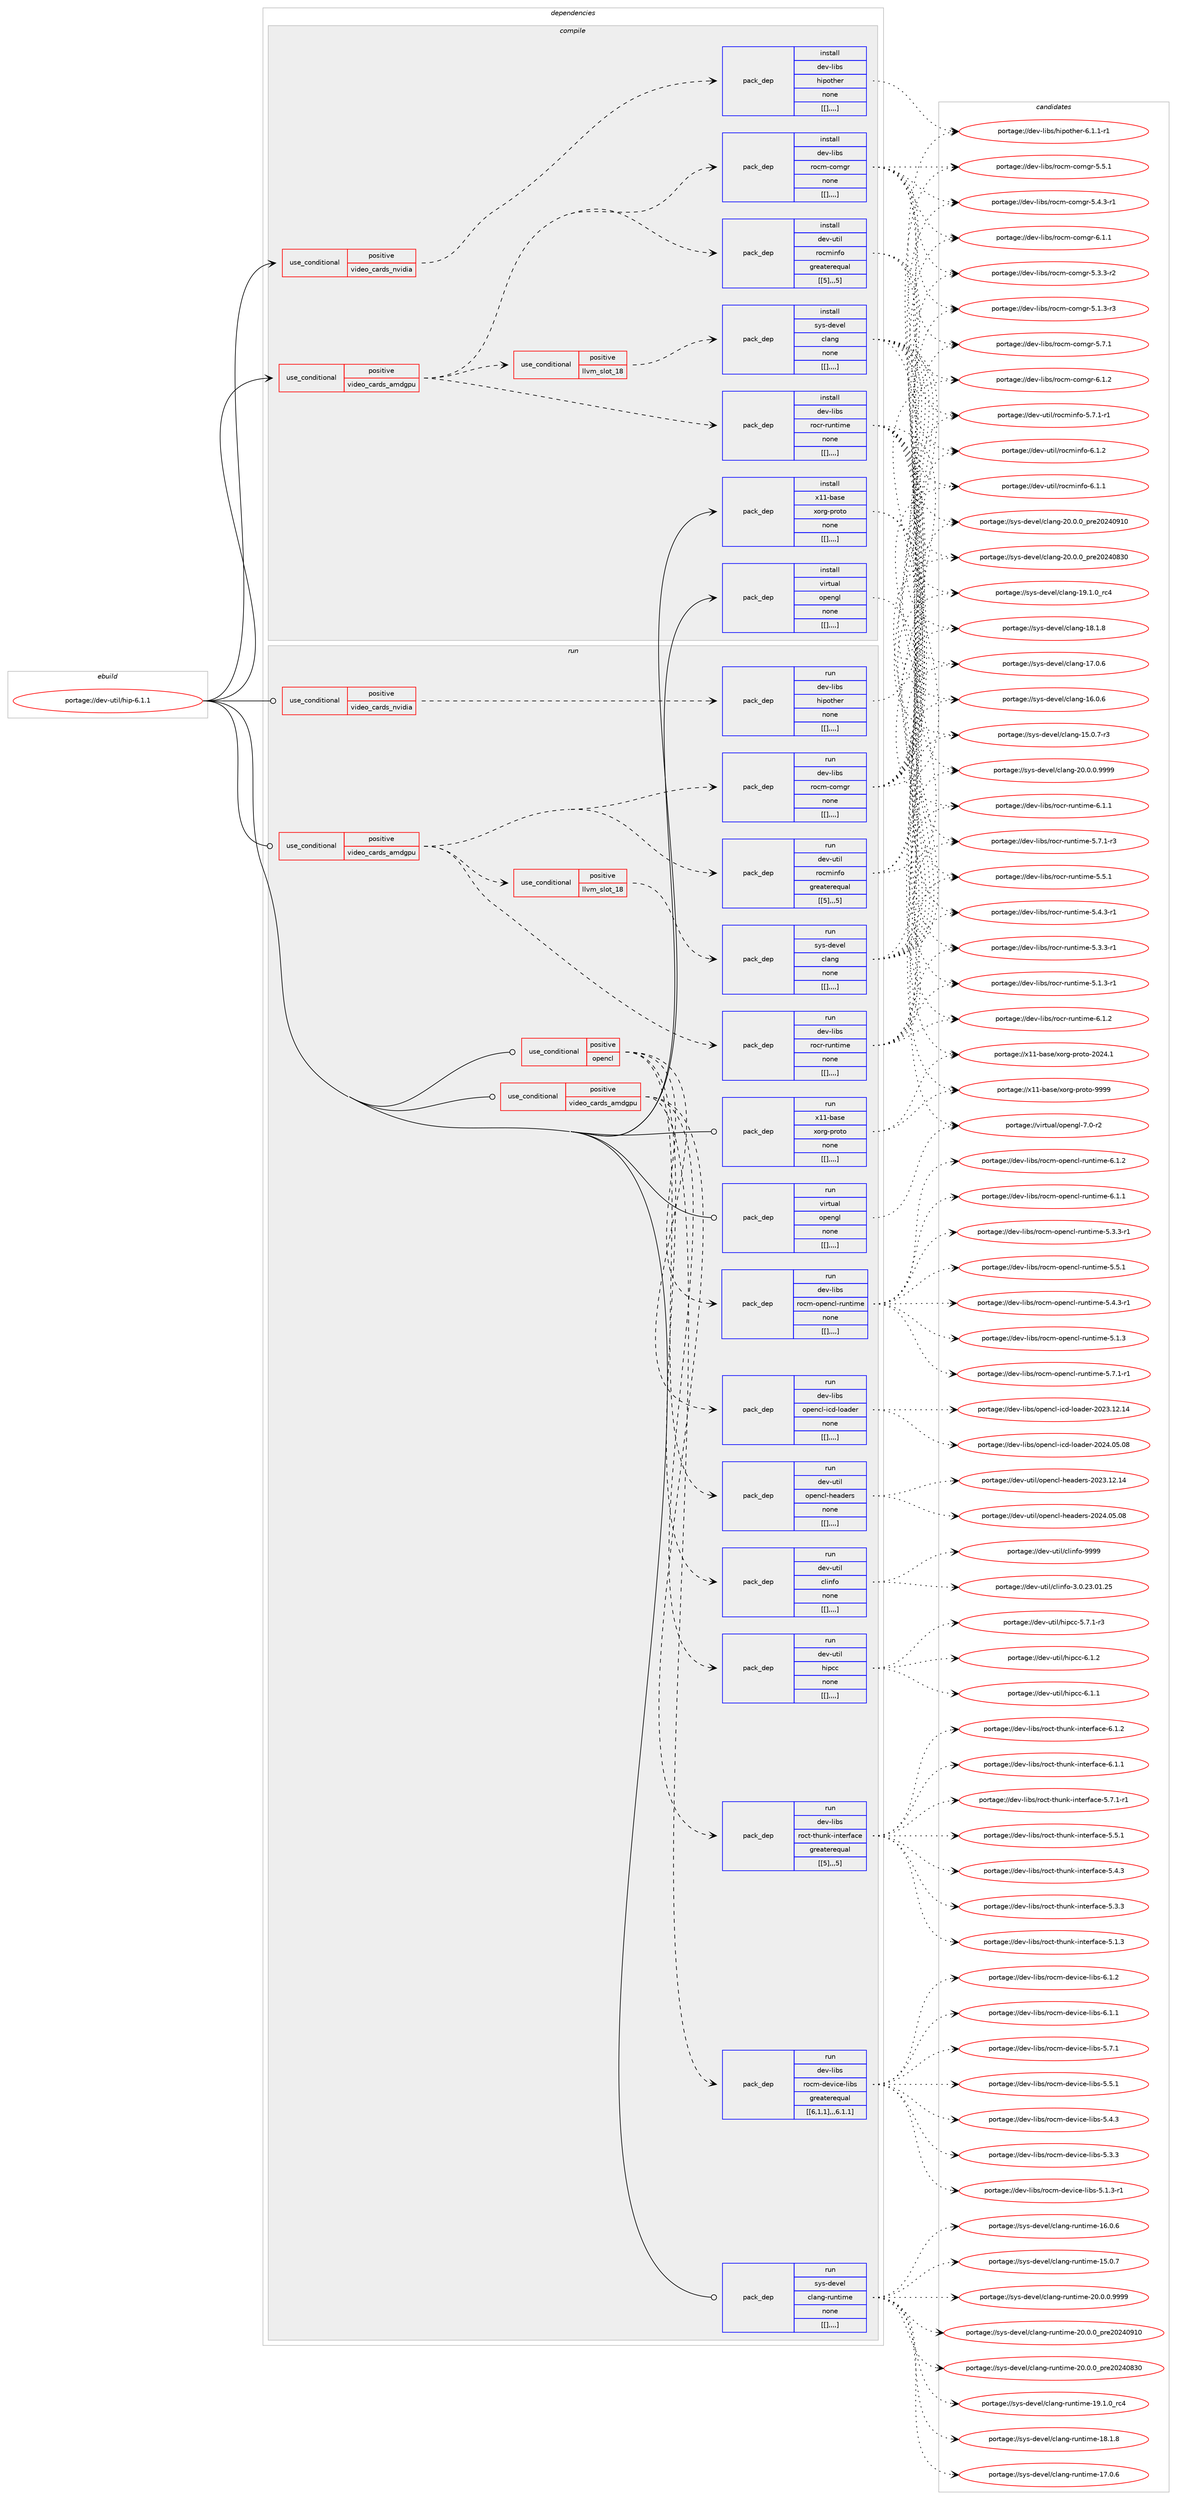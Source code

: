 digraph prolog {

# *************
# Graph options
# *************

newrank=true;
concentrate=true;
compound=true;
graph [rankdir=LR,fontname=Helvetica,fontsize=10,ranksep=1.5];#, ranksep=2.5, nodesep=0.2];
edge  [arrowhead=vee];
node  [fontname=Helvetica,fontsize=10];

# **********
# The ebuild
# **********

subgraph cluster_leftcol {
color=gray;
label=<<i>ebuild</i>>;
id [label="portage://dev-util/hip-6.1.1", color=red, width=4, href="../dev-util/hip-6.1.1.svg"];
}

# ****************
# The dependencies
# ****************

subgraph cluster_midcol {
color=gray;
label=<<i>dependencies</i>>;
subgraph cluster_compile {
fillcolor="#eeeeee";
style=filled;
label=<<i>compile</i>>;
subgraph cond62489 {
dependency219076 [label=<<TABLE BORDER="0" CELLBORDER="1" CELLSPACING="0" CELLPADDING="4"><TR><TD ROWSPAN="3" CELLPADDING="10">use_conditional</TD></TR><TR><TD>positive</TD></TR><TR><TD>video_cards_amdgpu</TD></TR></TABLE>>, shape=none, color=red];
subgraph pack155181 {
dependency219077 [label=<<TABLE BORDER="0" CELLBORDER="1" CELLSPACING="0" CELLPADDING="4" WIDTH="220"><TR><TD ROWSPAN="6" CELLPADDING="30">pack_dep</TD></TR><TR><TD WIDTH="110">install</TD></TR><TR><TD>dev-util</TD></TR><TR><TD>rocminfo</TD></TR><TR><TD>greaterequal</TD></TR><TR><TD>[[5],,,5]</TD></TR></TABLE>>, shape=none, color=blue];
}
dependency219076:e -> dependency219077:w [weight=20,style="dashed",arrowhead="vee"];
subgraph cond62490 {
dependency219078 [label=<<TABLE BORDER="0" CELLBORDER="1" CELLSPACING="0" CELLPADDING="4"><TR><TD ROWSPAN="3" CELLPADDING="10">use_conditional</TD></TR><TR><TD>positive</TD></TR><TR><TD>llvm_slot_18</TD></TR></TABLE>>, shape=none, color=red];
subgraph pack155182 {
dependency219079 [label=<<TABLE BORDER="0" CELLBORDER="1" CELLSPACING="0" CELLPADDING="4" WIDTH="220"><TR><TD ROWSPAN="6" CELLPADDING="30">pack_dep</TD></TR><TR><TD WIDTH="110">install</TD></TR><TR><TD>sys-devel</TD></TR><TR><TD>clang</TD></TR><TR><TD>none</TD></TR><TR><TD>[[],,,,]</TD></TR></TABLE>>, shape=none, color=blue];
}
dependency219078:e -> dependency219079:w [weight=20,style="dashed",arrowhead="vee"];
}
dependency219076:e -> dependency219078:w [weight=20,style="dashed",arrowhead="vee"];
subgraph pack155183 {
dependency219080 [label=<<TABLE BORDER="0" CELLBORDER="1" CELLSPACING="0" CELLPADDING="4" WIDTH="220"><TR><TD ROWSPAN="6" CELLPADDING="30">pack_dep</TD></TR><TR><TD WIDTH="110">install</TD></TR><TR><TD>dev-libs</TD></TR><TR><TD>rocm-comgr</TD></TR><TR><TD>none</TD></TR><TR><TD>[[],,,,]</TD></TR></TABLE>>, shape=none, color=blue];
}
dependency219076:e -> dependency219080:w [weight=20,style="dashed",arrowhead="vee"];
subgraph pack155184 {
dependency219081 [label=<<TABLE BORDER="0" CELLBORDER="1" CELLSPACING="0" CELLPADDING="4" WIDTH="220"><TR><TD ROWSPAN="6" CELLPADDING="30">pack_dep</TD></TR><TR><TD WIDTH="110">install</TD></TR><TR><TD>dev-libs</TD></TR><TR><TD>rocr-runtime</TD></TR><TR><TD>none</TD></TR><TR><TD>[[],,,,]</TD></TR></TABLE>>, shape=none, color=blue];
}
dependency219076:e -> dependency219081:w [weight=20,style="dashed",arrowhead="vee"];
}
id:e -> dependency219076:w [weight=20,style="solid",arrowhead="vee"];
subgraph cond62491 {
dependency219082 [label=<<TABLE BORDER="0" CELLBORDER="1" CELLSPACING="0" CELLPADDING="4"><TR><TD ROWSPAN="3" CELLPADDING="10">use_conditional</TD></TR><TR><TD>positive</TD></TR><TR><TD>video_cards_nvidia</TD></TR></TABLE>>, shape=none, color=red];
subgraph pack155185 {
dependency219083 [label=<<TABLE BORDER="0" CELLBORDER="1" CELLSPACING="0" CELLPADDING="4" WIDTH="220"><TR><TD ROWSPAN="6" CELLPADDING="30">pack_dep</TD></TR><TR><TD WIDTH="110">install</TD></TR><TR><TD>dev-libs</TD></TR><TR><TD>hipother</TD></TR><TR><TD>none</TD></TR><TR><TD>[[],,,,]</TD></TR></TABLE>>, shape=none, color=blue];
}
dependency219082:e -> dependency219083:w [weight=20,style="dashed",arrowhead="vee"];
}
id:e -> dependency219082:w [weight=20,style="solid",arrowhead="vee"];
subgraph pack155186 {
dependency219084 [label=<<TABLE BORDER="0" CELLBORDER="1" CELLSPACING="0" CELLPADDING="4" WIDTH="220"><TR><TD ROWSPAN="6" CELLPADDING="30">pack_dep</TD></TR><TR><TD WIDTH="110">install</TD></TR><TR><TD>virtual</TD></TR><TR><TD>opengl</TD></TR><TR><TD>none</TD></TR><TR><TD>[[],,,,]</TD></TR></TABLE>>, shape=none, color=blue];
}
id:e -> dependency219084:w [weight=20,style="solid",arrowhead="vee"];
subgraph pack155187 {
dependency219085 [label=<<TABLE BORDER="0" CELLBORDER="1" CELLSPACING="0" CELLPADDING="4" WIDTH="220"><TR><TD ROWSPAN="6" CELLPADDING="30">pack_dep</TD></TR><TR><TD WIDTH="110">install</TD></TR><TR><TD>x11-base</TD></TR><TR><TD>xorg-proto</TD></TR><TR><TD>none</TD></TR><TR><TD>[[],,,,]</TD></TR></TABLE>>, shape=none, color=blue];
}
id:e -> dependency219085:w [weight=20,style="solid",arrowhead="vee"];
}
subgraph cluster_compileandrun {
fillcolor="#eeeeee";
style=filled;
label=<<i>compile and run</i>>;
}
subgraph cluster_run {
fillcolor="#eeeeee";
style=filled;
label=<<i>run</i>>;
subgraph cond62492 {
dependency219086 [label=<<TABLE BORDER="0" CELLBORDER="1" CELLSPACING="0" CELLPADDING="4"><TR><TD ROWSPAN="3" CELLPADDING="10">use_conditional</TD></TR><TR><TD>positive</TD></TR><TR><TD>opencl</TD></TR></TABLE>>, shape=none, color=red];
subgraph pack155188 {
dependency219087 [label=<<TABLE BORDER="0" CELLBORDER="1" CELLSPACING="0" CELLPADDING="4" WIDTH="220"><TR><TD ROWSPAN="6" CELLPADDING="30">pack_dep</TD></TR><TR><TD WIDTH="110">run</TD></TR><TR><TD>dev-libs</TD></TR><TR><TD>opencl-icd-loader</TD></TR><TR><TD>none</TD></TR><TR><TD>[[],,,,]</TD></TR></TABLE>>, shape=none, color=blue];
}
dependency219086:e -> dependency219087:w [weight=20,style="dashed",arrowhead="vee"];
subgraph pack155189 {
dependency219088 [label=<<TABLE BORDER="0" CELLBORDER="1" CELLSPACING="0" CELLPADDING="4" WIDTH="220"><TR><TD ROWSPAN="6" CELLPADDING="30">pack_dep</TD></TR><TR><TD WIDTH="110">run</TD></TR><TR><TD>dev-libs</TD></TR><TR><TD>rocm-opencl-runtime</TD></TR><TR><TD>none</TD></TR><TR><TD>[[],,,,]</TD></TR></TABLE>>, shape=none, color=blue];
}
dependency219086:e -> dependency219088:w [weight=20,style="dashed",arrowhead="vee"];
subgraph pack155190 {
dependency219089 [label=<<TABLE BORDER="0" CELLBORDER="1" CELLSPACING="0" CELLPADDING="4" WIDTH="220"><TR><TD ROWSPAN="6" CELLPADDING="30">pack_dep</TD></TR><TR><TD WIDTH="110">run</TD></TR><TR><TD>dev-util</TD></TR><TR><TD>clinfo</TD></TR><TR><TD>none</TD></TR><TR><TD>[[],,,,]</TD></TR></TABLE>>, shape=none, color=blue];
}
dependency219086:e -> dependency219089:w [weight=20,style="dashed",arrowhead="vee"];
subgraph pack155191 {
dependency219090 [label=<<TABLE BORDER="0" CELLBORDER="1" CELLSPACING="0" CELLPADDING="4" WIDTH="220"><TR><TD ROWSPAN="6" CELLPADDING="30">pack_dep</TD></TR><TR><TD WIDTH="110">run</TD></TR><TR><TD>dev-util</TD></TR><TR><TD>opencl-headers</TD></TR><TR><TD>none</TD></TR><TR><TD>[[],,,,]</TD></TR></TABLE>>, shape=none, color=blue];
}
dependency219086:e -> dependency219090:w [weight=20,style="dashed",arrowhead="vee"];
}
id:e -> dependency219086:w [weight=20,style="solid",arrowhead="odot"];
subgraph cond62493 {
dependency219091 [label=<<TABLE BORDER="0" CELLBORDER="1" CELLSPACING="0" CELLPADDING="4"><TR><TD ROWSPAN="3" CELLPADDING="10">use_conditional</TD></TR><TR><TD>positive</TD></TR><TR><TD>video_cards_amdgpu</TD></TR></TABLE>>, shape=none, color=red];
subgraph pack155192 {
dependency219092 [label=<<TABLE BORDER="0" CELLBORDER="1" CELLSPACING="0" CELLPADDING="4" WIDTH="220"><TR><TD ROWSPAN="6" CELLPADDING="30">pack_dep</TD></TR><TR><TD WIDTH="110">run</TD></TR><TR><TD>dev-util</TD></TR><TR><TD>hipcc</TD></TR><TR><TD>none</TD></TR><TR><TD>[[],,,,]</TD></TR></TABLE>>, shape=none, color=blue];
}
dependency219091:e -> dependency219092:w [weight=20,style="dashed",arrowhead="vee"];
subgraph pack155193 {
dependency219093 [label=<<TABLE BORDER="0" CELLBORDER="1" CELLSPACING="0" CELLPADDING="4" WIDTH="220"><TR><TD ROWSPAN="6" CELLPADDING="30">pack_dep</TD></TR><TR><TD WIDTH="110">run</TD></TR><TR><TD>dev-libs</TD></TR><TR><TD>rocm-device-libs</TD></TR><TR><TD>greaterequal</TD></TR><TR><TD>[[6,1,1],,,6.1.1]</TD></TR></TABLE>>, shape=none, color=blue];
}
dependency219091:e -> dependency219093:w [weight=20,style="dashed",arrowhead="vee"];
subgraph pack155194 {
dependency219094 [label=<<TABLE BORDER="0" CELLBORDER="1" CELLSPACING="0" CELLPADDING="4" WIDTH="220"><TR><TD ROWSPAN="6" CELLPADDING="30">pack_dep</TD></TR><TR><TD WIDTH="110">run</TD></TR><TR><TD>dev-libs</TD></TR><TR><TD>roct-thunk-interface</TD></TR><TR><TD>greaterequal</TD></TR><TR><TD>[[5],,,5]</TD></TR></TABLE>>, shape=none, color=blue];
}
dependency219091:e -> dependency219094:w [weight=20,style="dashed",arrowhead="vee"];
}
id:e -> dependency219091:w [weight=20,style="solid",arrowhead="odot"];
subgraph cond62494 {
dependency219095 [label=<<TABLE BORDER="0" CELLBORDER="1" CELLSPACING="0" CELLPADDING="4"><TR><TD ROWSPAN="3" CELLPADDING="10">use_conditional</TD></TR><TR><TD>positive</TD></TR><TR><TD>video_cards_amdgpu</TD></TR></TABLE>>, shape=none, color=red];
subgraph pack155195 {
dependency219096 [label=<<TABLE BORDER="0" CELLBORDER="1" CELLSPACING="0" CELLPADDING="4" WIDTH="220"><TR><TD ROWSPAN="6" CELLPADDING="30">pack_dep</TD></TR><TR><TD WIDTH="110">run</TD></TR><TR><TD>dev-util</TD></TR><TR><TD>rocminfo</TD></TR><TR><TD>greaterequal</TD></TR><TR><TD>[[5],,,5]</TD></TR></TABLE>>, shape=none, color=blue];
}
dependency219095:e -> dependency219096:w [weight=20,style="dashed",arrowhead="vee"];
subgraph cond62495 {
dependency219097 [label=<<TABLE BORDER="0" CELLBORDER="1" CELLSPACING="0" CELLPADDING="4"><TR><TD ROWSPAN="3" CELLPADDING="10">use_conditional</TD></TR><TR><TD>positive</TD></TR><TR><TD>llvm_slot_18</TD></TR></TABLE>>, shape=none, color=red];
subgraph pack155196 {
dependency219098 [label=<<TABLE BORDER="0" CELLBORDER="1" CELLSPACING="0" CELLPADDING="4" WIDTH="220"><TR><TD ROWSPAN="6" CELLPADDING="30">pack_dep</TD></TR><TR><TD WIDTH="110">run</TD></TR><TR><TD>sys-devel</TD></TR><TR><TD>clang</TD></TR><TR><TD>none</TD></TR><TR><TD>[[],,,,]</TD></TR></TABLE>>, shape=none, color=blue];
}
dependency219097:e -> dependency219098:w [weight=20,style="dashed",arrowhead="vee"];
}
dependency219095:e -> dependency219097:w [weight=20,style="dashed",arrowhead="vee"];
subgraph pack155197 {
dependency219099 [label=<<TABLE BORDER="0" CELLBORDER="1" CELLSPACING="0" CELLPADDING="4" WIDTH="220"><TR><TD ROWSPAN="6" CELLPADDING="30">pack_dep</TD></TR><TR><TD WIDTH="110">run</TD></TR><TR><TD>dev-libs</TD></TR><TR><TD>rocm-comgr</TD></TR><TR><TD>none</TD></TR><TR><TD>[[],,,,]</TD></TR></TABLE>>, shape=none, color=blue];
}
dependency219095:e -> dependency219099:w [weight=20,style="dashed",arrowhead="vee"];
subgraph pack155198 {
dependency219100 [label=<<TABLE BORDER="0" CELLBORDER="1" CELLSPACING="0" CELLPADDING="4" WIDTH="220"><TR><TD ROWSPAN="6" CELLPADDING="30">pack_dep</TD></TR><TR><TD WIDTH="110">run</TD></TR><TR><TD>dev-libs</TD></TR><TR><TD>rocr-runtime</TD></TR><TR><TD>none</TD></TR><TR><TD>[[],,,,]</TD></TR></TABLE>>, shape=none, color=blue];
}
dependency219095:e -> dependency219100:w [weight=20,style="dashed",arrowhead="vee"];
}
id:e -> dependency219095:w [weight=20,style="solid",arrowhead="odot"];
subgraph cond62496 {
dependency219101 [label=<<TABLE BORDER="0" CELLBORDER="1" CELLSPACING="0" CELLPADDING="4"><TR><TD ROWSPAN="3" CELLPADDING="10">use_conditional</TD></TR><TR><TD>positive</TD></TR><TR><TD>video_cards_nvidia</TD></TR></TABLE>>, shape=none, color=red];
subgraph pack155199 {
dependency219102 [label=<<TABLE BORDER="0" CELLBORDER="1" CELLSPACING="0" CELLPADDING="4" WIDTH="220"><TR><TD ROWSPAN="6" CELLPADDING="30">pack_dep</TD></TR><TR><TD WIDTH="110">run</TD></TR><TR><TD>dev-libs</TD></TR><TR><TD>hipother</TD></TR><TR><TD>none</TD></TR><TR><TD>[[],,,,]</TD></TR></TABLE>>, shape=none, color=blue];
}
dependency219101:e -> dependency219102:w [weight=20,style="dashed",arrowhead="vee"];
}
id:e -> dependency219101:w [weight=20,style="solid",arrowhead="odot"];
subgraph pack155200 {
dependency219103 [label=<<TABLE BORDER="0" CELLBORDER="1" CELLSPACING="0" CELLPADDING="4" WIDTH="220"><TR><TD ROWSPAN="6" CELLPADDING="30">pack_dep</TD></TR><TR><TD WIDTH="110">run</TD></TR><TR><TD>sys-devel</TD></TR><TR><TD>clang-runtime</TD></TR><TR><TD>none</TD></TR><TR><TD>[[],,,,]</TD></TR></TABLE>>, shape=none, color=blue];
}
id:e -> dependency219103:w [weight=20,style="solid",arrowhead="odot"];
subgraph pack155201 {
dependency219104 [label=<<TABLE BORDER="0" CELLBORDER="1" CELLSPACING="0" CELLPADDING="4" WIDTH="220"><TR><TD ROWSPAN="6" CELLPADDING="30">pack_dep</TD></TR><TR><TD WIDTH="110">run</TD></TR><TR><TD>virtual</TD></TR><TR><TD>opengl</TD></TR><TR><TD>none</TD></TR><TR><TD>[[],,,,]</TD></TR></TABLE>>, shape=none, color=blue];
}
id:e -> dependency219104:w [weight=20,style="solid",arrowhead="odot"];
subgraph pack155202 {
dependency219105 [label=<<TABLE BORDER="0" CELLBORDER="1" CELLSPACING="0" CELLPADDING="4" WIDTH="220"><TR><TD ROWSPAN="6" CELLPADDING="30">pack_dep</TD></TR><TR><TD WIDTH="110">run</TD></TR><TR><TD>x11-base</TD></TR><TR><TD>xorg-proto</TD></TR><TR><TD>none</TD></TR><TR><TD>[[],,,,]</TD></TR></TABLE>>, shape=none, color=blue];
}
id:e -> dependency219105:w [weight=20,style="solid",arrowhead="odot"];
}
}

# **************
# The candidates
# **************

subgraph cluster_choices {
rank=same;
color=gray;
label=<<i>candidates</i>>;

subgraph choice155181 {
color=black;
nodesep=1;
choice100101118451171161051084711411199109105110102111455446494650 [label="portage://dev-util/rocminfo-6.1.2", color=red, width=4,href="../dev-util/rocminfo-6.1.2.svg"];
choice100101118451171161051084711411199109105110102111455446494649 [label="portage://dev-util/rocminfo-6.1.1", color=red, width=4,href="../dev-util/rocminfo-6.1.1.svg"];
choice1001011184511711610510847114111991091051101021114553465546494511449 [label="portage://dev-util/rocminfo-5.7.1-r1", color=red, width=4,href="../dev-util/rocminfo-5.7.1-r1.svg"];
dependency219077:e -> choice100101118451171161051084711411199109105110102111455446494650:w [style=dotted,weight="100"];
dependency219077:e -> choice100101118451171161051084711411199109105110102111455446494649:w [style=dotted,weight="100"];
dependency219077:e -> choice1001011184511711610510847114111991091051101021114553465546494511449:w [style=dotted,weight="100"];
}
subgraph choice155182 {
color=black;
nodesep=1;
choice11512111545100101118101108479910897110103455048464846484657575757 [label="portage://sys-devel/clang-20.0.0.9999", color=red, width=4,href="../sys-devel/clang-20.0.0.9999.svg"];
choice1151211154510010111810110847991089711010345504846484648951121141015048505248574948 [label="portage://sys-devel/clang-20.0.0_pre20240910", color=red, width=4,href="../sys-devel/clang-20.0.0_pre20240910.svg"];
choice1151211154510010111810110847991089711010345504846484648951121141015048505248565148 [label="portage://sys-devel/clang-20.0.0_pre20240830", color=red, width=4,href="../sys-devel/clang-20.0.0_pre20240830.svg"];
choice1151211154510010111810110847991089711010345495746494648951149952 [label="portage://sys-devel/clang-19.1.0_rc4", color=red, width=4,href="../sys-devel/clang-19.1.0_rc4.svg"];
choice1151211154510010111810110847991089711010345495646494656 [label="portage://sys-devel/clang-18.1.8", color=red, width=4,href="../sys-devel/clang-18.1.8.svg"];
choice1151211154510010111810110847991089711010345495546484654 [label="portage://sys-devel/clang-17.0.6", color=red, width=4,href="../sys-devel/clang-17.0.6.svg"];
choice1151211154510010111810110847991089711010345495446484654 [label="portage://sys-devel/clang-16.0.6", color=red, width=4,href="../sys-devel/clang-16.0.6.svg"];
choice11512111545100101118101108479910897110103454953464846554511451 [label="portage://sys-devel/clang-15.0.7-r3", color=red, width=4,href="../sys-devel/clang-15.0.7-r3.svg"];
dependency219079:e -> choice11512111545100101118101108479910897110103455048464846484657575757:w [style=dotted,weight="100"];
dependency219079:e -> choice1151211154510010111810110847991089711010345504846484648951121141015048505248574948:w [style=dotted,weight="100"];
dependency219079:e -> choice1151211154510010111810110847991089711010345504846484648951121141015048505248565148:w [style=dotted,weight="100"];
dependency219079:e -> choice1151211154510010111810110847991089711010345495746494648951149952:w [style=dotted,weight="100"];
dependency219079:e -> choice1151211154510010111810110847991089711010345495646494656:w [style=dotted,weight="100"];
dependency219079:e -> choice1151211154510010111810110847991089711010345495546484654:w [style=dotted,weight="100"];
dependency219079:e -> choice1151211154510010111810110847991089711010345495446484654:w [style=dotted,weight="100"];
dependency219079:e -> choice11512111545100101118101108479910897110103454953464846554511451:w [style=dotted,weight="100"];
}
subgraph choice155183 {
color=black;
nodesep=1;
choice100101118451081059811547114111991094599111109103114455446494650 [label="portage://dev-libs/rocm-comgr-6.1.2", color=red, width=4,href="../dev-libs/rocm-comgr-6.1.2.svg"];
choice100101118451081059811547114111991094599111109103114455446494649 [label="portage://dev-libs/rocm-comgr-6.1.1", color=red, width=4,href="../dev-libs/rocm-comgr-6.1.1.svg"];
choice100101118451081059811547114111991094599111109103114455346554649 [label="portage://dev-libs/rocm-comgr-5.7.1", color=red, width=4,href="../dev-libs/rocm-comgr-5.7.1.svg"];
choice100101118451081059811547114111991094599111109103114455346534649 [label="portage://dev-libs/rocm-comgr-5.5.1", color=red, width=4,href="../dev-libs/rocm-comgr-5.5.1.svg"];
choice1001011184510810598115471141119910945991111091031144553465246514511449 [label="portage://dev-libs/rocm-comgr-5.4.3-r1", color=red, width=4,href="../dev-libs/rocm-comgr-5.4.3-r1.svg"];
choice1001011184510810598115471141119910945991111091031144553465146514511450 [label="portage://dev-libs/rocm-comgr-5.3.3-r2", color=red, width=4,href="../dev-libs/rocm-comgr-5.3.3-r2.svg"];
choice1001011184510810598115471141119910945991111091031144553464946514511451 [label="portage://dev-libs/rocm-comgr-5.1.3-r3", color=red, width=4,href="../dev-libs/rocm-comgr-5.1.3-r3.svg"];
dependency219080:e -> choice100101118451081059811547114111991094599111109103114455446494650:w [style=dotted,weight="100"];
dependency219080:e -> choice100101118451081059811547114111991094599111109103114455446494649:w [style=dotted,weight="100"];
dependency219080:e -> choice100101118451081059811547114111991094599111109103114455346554649:w [style=dotted,weight="100"];
dependency219080:e -> choice100101118451081059811547114111991094599111109103114455346534649:w [style=dotted,weight="100"];
dependency219080:e -> choice1001011184510810598115471141119910945991111091031144553465246514511449:w [style=dotted,weight="100"];
dependency219080:e -> choice1001011184510810598115471141119910945991111091031144553465146514511450:w [style=dotted,weight="100"];
dependency219080:e -> choice1001011184510810598115471141119910945991111091031144553464946514511451:w [style=dotted,weight="100"];
}
subgraph choice155184 {
color=black;
nodesep=1;
choice1001011184510810598115471141119911445114117110116105109101455446494650 [label="portage://dev-libs/rocr-runtime-6.1.2", color=red, width=4,href="../dev-libs/rocr-runtime-6.1.2.svg"];
choice1001011184510810598115471141119911445114117110116105109101455446494649 [label="portage://dev-libs/rocr-runtime-6.1.1", color=red, width=4,href="../dev-libs/rocr-runtime-6.1.1.svg"];
choice10010111845108105981154711411199114451141171101161051091014553465546494511451 [label="portage://dev-libs/rocr-runtime-5.7.1-r3", color=red, width=4,href="../dev-libs/rocr-runtime-5.7.1-r3.svg"];
choice1001011184510810598115471141119911445114117110116105109101455346534649 [label="portage://dev-libs/rocr-runtime-5.5.1", color=red, width=4,href="../dev-libs/rocr-runtime-5.5.1.svg"];
choice10010111845108105981154711411199114451141171101161051091014553465246514511449 [label="portage://dev-libs/rocr-runtime-5.4.3-r1", color=red, width=4,href="../dev-libs/rocr-runtime-5.4.3-r1.svg"];
choice10010111845108105981154711411199114451141171101161051091014553465146514511449 [label="portage://dev-libs/rocr-runtime-5.3.3-r1", color=red, width=4,href="../dev-libs/rocr-runtime-5.3.3-r1.svg"];
choice10010111845108105981154711411199114451141171101161051091014553464946514511449 [label="portage://dev-libs/rocr-runtime-5.1.3-r1", color=red, width=4,href="../dev-libs/rocr-runtime-5.1.3-r1.svg"];
dependency219081:e -> choice1001011184510810598115471141119911445114117110116105109101455446494650:w [style=dotted,weight="100"];
dependency219081:e -> choice1001011184510810598115471141119911445114117110116105109101455446494649:w [style=dotted,weight="100"];
dependency219081:e -> choice10010111845108105981154711411199114451141171101161051091014553465546494511451:w [style=dotted,weight="100"];
dependency219081:e -> choice1001011184510810598115471141119911445114117110116105109101455346534649:w [style=dotted,weight="100"];
dependency219081:e -> choice10010111845108105981154711411199114451141171101161051091014553465246514511449:w [style=dotted,weight="100"];
dependency219081:e -> choice10010111845108105981154711411199114451141171101161051091014553465146514511449:w [style=dotted,weight="100"];
dependency219081:e -> choice10010111845108105981154711411199114451141171101161051091014553464946514511449:w [style=dotted,weight="100"];
}
subgraph choice155185 {
color=black;
nodesep=1;
choice1001011184510810598115471041051121111161041011144554464946494511449 [label="portage://dev-libs/hipother-6.1.1-r1", color=red, width=4,href="../dev-libs/hipother-6.1.1-r1.svg"];
dependency219083:e -> choice1001011184510810598115471041051121111161041011144554464946494511449:w [style=dotted,weight="100"];
}
subgraph choice155186 {
color=black;
nodesep=1;
choice1181051141161179710847111112101110103108455546484511450 [label="portage://virtual/opengl-7.0-r2", color=red, width=4,href="../virtual/opengl-7.0-r2.svg"];
dependency219084:e -> choice1181051141161179710847111112101110103108455546484511450:w [style=dotted,weight="100"];
}
subgraph choice155187 {
color=black;
nodesep=1;
choice120494945989711510147120111114103451121141111161114557575757 [label="portage://x11-base/xorg-proto-9999", color=red, width=4,href="../x11-base/xorg-proto-9999.svg"];
choice1204949459897115101471201111141034511211411111611145504850524649 [label="portage://x11-base/xorg-proto-2024.1", color=red, width=4,href="../x11-base/xorg-proto-2024.1.svg"];
dependency219085:e -> choice120494945989711510147120111114103451121141111161114557575757:w [style=dotted,weight="100"];
dependency219085:e -> choice1204949459897115101471201111141034511211411111611145504850524649:w [style=dotted,weight="100"];
}
subgraph choice155188 {
color=black;
nodesep=1;
choice10010111845108105981154711111210111099108451059910045108111971001011144550485052464853464856 [label="portage://dev-libs/opencl-icd-loader-2024.05.08", color=red, width=4,href="../dev-libs/opencl-icd-loader-2024.05.08.svg"];
choice10010111845108105981154711111210111099108451059910045108111971001011144550485051464950464952 [label="portage://dev-libs/opencl-icd-loader-2023.12.14", color=red, width=4,href="../dev-libs/opencl-icd-loader-2023.12.14.svg"];
dependency219087:e -> choice10010111845108105981154711111210111099108451059910045108111971001011144550485052464853464856:w [style=dotted,weight="100"];
dependency219087:e -> choice10010111845108105981154711111210111099108451059910045108111971001011144550485051464950464952:w [style=dotted,weight="100"];
}
subgraph choice155189 {
color=black;
nodesep=1;
choice10010111845108105981154711411199109451111121011109910845114117110116105109101455446494650 [label="portage://dev-libs/rocm-opencl-runtime-6.1.2", color=red, width=4,href="../dev-libs/rocm-opencl-runtime-6.1.2.svg"];
choice10010111845108105981154711411199109451111121011109910845114117110116105109101455446494649 [label="portage://dev-libs/rocm-opencl-runtime-6.1.1", color=red, width=4,href="../dev-libs/rocm-opencl-runtime-6.1.1.svg"];
choice100101118451081059811547114111991094511111210111099108451141171101161051091014553465546494511449 [label="portage://dev-libs/rocm-opencl-runtime-5.7.1-r1", color=red, width=4,href="../dev-libs/rocm-opencl-runtime-5.7.1-r1.svg"];
choice10010111845108105981154711411199109451111121011109910845114117110116105109101455346534649 [label="portage://dev-libs/rocm-opencl-runtime-5.5.1", color=red, width=4,href="../dev-libs/rocm-opencl-runtime-5.5.1.svg"];
choice100101118451081059811547114111991094511111210111099108451141171101161051091014553465246514511449 [label="portage://dev-libs/rocm-opencl-runtime-5.4.3-r1", color=red, width=4,href="../dev-libs/rocm-opencl-runtime-5.4.3-r1.svg"];
choice100101118451081059811547114111991094511111210111099108451141171101161051091014553465146514511449 [label="portage://dev-libs/rocm-opencl-runtime-5.3.3-r1", color=red, width=4,href="../dev-libs/rocm-opencl-runtime-5.3.3-r1.svg"];
choice10010111845108105981154711411199109451111121011109910845114117110116105109101455346494651 [label="portage://dev-libs/rocm-opencl-runtime-5.1.3", color=red, width=4,href="../dev-libs/rocm-opencl-runtime-5.1.3.svg"];
dependency219088:e -> choice10010111845108105981154711411199109451111121011109910845114117110116105109101455446494650:w [style=dotted,weight="100"];
dependency219088:e -> choice10010111845108105981154711411199109451111121011109910845114117110116105109101455446494649:w [style=dotted,weight="100"];
dependency219088:e -> choice100101118451081059811547114111991094511111210111099108451141171101161051091014553465546494511449:w [style=dotted,weight="100"];
dependency219088:e -> choice10010111845108105981154711411199109451111121011109910845114117110116105109101455346534649:w [style=dotted,weight="100"];
dependency219088:e -> choice100101118451081059811547114111991094511111210111099108451141171101161051091014553465246514511449:w [style=dotted,weight="100"];
dependency219088:e -> choice100101118451081059811547114111991094511111210111099108451141171101161051091014553465146514511449:w [style=dotted,weight="100"];
dependency219088:e -> choice10010111845108105981154711411199109451111121011109910845114117110116105109101455346494651:w [style=dotted,weight="100"];
}
subgraph choice155190 {
color=black;
nodesep=1;
choice1001011184511711610510847991081051101021114557575757 [label="portage://dev-util/clinfo-9999", color=red, width=4,href="../dev-util/clinfo-9999.svg"];
choice10010111845117116105108479910810511010211145514648465051464849465053 [label="portage://dev-util/clinfo-3.0.23.01.25", color=red, width=4,href="../dev-util/clinfo-3.0.23.01.25.svg"];
dependency219089:e -> choice1001011184511711610510847991081051101021114557575757:w [style=dotted,weight="100"];
dependency219089:e -> choice10010111845117116105108479910810511010211145514648465051464849465053:w [style=dotted,weight="100"];
}
subgraph choice155191 {
color=black;
nodesep=1;
choice10010111845117116105108471111121011109910845104101971001011141154550485052464853464856 [label="portage://dev-util/opencl-headers-2024.05.08", color=red, width=4,href="../dev-util/opencl-headers-2024.05.08.svg"];
choice10010111845117116105108471111121011109910845104101971001011141154550485051464950464952 [label="portage://dev-util/opencl-headers-2023.12.14", color=red, width=4,href="../dev-util/opencl-headers-2023.12.14.svg"];
dependency219090:e -> choice10010111845117116105108471111121011109910845104101971001011141154550485052464853464856:w [style=dotted,weight="100"];
dependency219090:e -> choice10010111845117116105108471111121011109910845104101971001011141154550485051464950464952:w [style=dotted,weight="100"];
}
subgraph choice155192 {
color=black;
nodesep=1;
choice10010111845117116105108471041051129999455446494650 [label="portage://dev-util/hipcc-6.1.2", color=red, width=4,href="../dev-util/hipcc-6.1.2.svg"];
choice10010111845117116105108471041051129999455446494649 [label="portage://dev-util/hipcc-6.1.1", color=red, width=4,href="../dev-util/hipcc-6.1.1.svg"];
choice100101118451171161051084710410511299994553465546494511451 [label="portage://dev-util/hipcc-5.7.1-r3", color=red, width=4,href="../dev-util/hipcc-5.7.1-r3.svg"];
dependency219092:e -> choice10010111845117116105108471041051129999455446494650:w [style=dotted,weight="100"];
dependency219092:e -> choice10010111845117116105108471041051129999455446494649:w [style=dotted,weight="100"];
dependency219092:e -> choice100101118451171161051084710410511299994553465546494511451:w [style=dotted,weight="100"];
}
subgraph choice155193 {
color=black;
nodesep=1;
choice1001011184510810598115471141119910945100101118105991014510810598115455446494650 [label="portage://dev-libs/rocm-device-libs-6.1.2", color=red, width=4,href="../dev-libs/rocm-device-libs-6.1.2.svg"];
choice1001011184510810598115471141119910945100101118105991014510810598115455446494649 [label="portage://dev-libs/rocm-device-libs-6.1.1", color=red, width=4,href="../dev-libs/rocm-device-libs-6.1.1.svg"];
choice1001011184510810598115471141119910945100101118105991014510810598115455346554649 [label="portage://dev-libs/rocm-device-libs-5.7.1", color=red, width=4,href="../dev-libs/rocm-device-libs-5.7.1.svg"];
choice1001011184510810598115471141119910945100101118105991014510810598115455346534649 [label="portage://dev-libs/rocm-device-libs-5.5.1", color=red, width=4,href="../dev-libs/rocm-device-libs-5.5.1.svg"];
choice1001011184510810598115471141119910945100101118105991014510810598115455346524651 [label="portage://dev-libs/rocm-device-libs-5.4.3", color=red, width=4,href="../dev-libs/rocm-device-libs-5.4.3.svg"];
choice1001011184510810598115471141119910945100101118105991014510810598115455346514651 [label="portage://dev-libs/rocm-device-libs-5.3.3", color=red, width=4,href="../dev-libs/rocm-device-libs-5.3.3.svg"];
choice10010111845108105981154711411199109451001011181059910145108105981154553464946514511449 [label="portage://dev-libs/rocm-device-libs-5.1.3-r1", color=red, width=4,href="../dev-libs/rocm-device-libs-5.1.3-r1.svg"];
dependency219093:e -> choice1001011184510810598115471141119910945100101118105991014510810598115455446494650:w [style=dotted,weight="100"];
dependency219093:e -> choice1001011184510810598115471141119910945100101118105991014510810598115455446494649:w [style=dotted,weight="100"];
dependency219093:e -> choice1001011184510810598115471141119910945100101118105991014510810598115455346554649:w [style=dotted,weight="100"];
dependency219093:e -> choice1001011184510810598115471141119910945100101118105991014510810598115455346534649:w [style=dotted,weight="100"];
dependency219093:e -> choice1001011184510810598115471141119910945100101118105991014510810598115455346524651:w [style=dotted,weight="100"];
dependency219093:e -> choice1001011184510810598115471141119910945100101118105991014510810598115455346514651:w [style=dotted,weight="100"];
dependency219093:e -> choice10010111845108105981154711411199109451001011181059910145108105981154553464946514511449:w [style=dotted,weight="100"];
}
subgraph choice155194 {
color=black;
nodesep=1;
choice1001011184510810598115471141119911645116104117110107451051101161011141029799101455446494650 [label="portage://dev-libs/roct-thunk-interface-6.1.2", color=red, width=4,href="../dev-libs/roct-thunk-interface-6.1.2.svg"];
choice1001011184510810598115471141119911645116104117110107451051101161011141029799101455446494649 [label="portage://dev-libs/roct-thunk-interface-6.1.1", color=red, width=4,href="../dev-libs/roct-thunk-interface-6.1.1.svg"];
choice10010111845108105981154711411199116451161041171101074510511011610111410297991014553465546494511449 [label="portage://dev-libs/roct-thunk-interface-5.7.1-r1", color=red, width=4,href="../dev-libs/roct-thunk-interface-5.7.1-r1.svg"];
choice1001011184510810598115471141119911645116104117110107451051101161011141029799101455346534649 [label="portage://dev-libs/roct-thunk-interface-5.5.1", color=red, width=4,href="../dev-libs/roct-thunk-interface-5.5.1.svg"];
choice1001011184510810598115471141119911645116104117110107451051101161011141029799101455346524651 [label="portage://dev-libs/roct-thunk-interface-5.4.3", color=red, width=4,href="../dev-libs/roct-thunk-interface-5.4.3.svg"];
choice1001011184510810598115471141119911645116104117110107451051101161011141029799101455346514651 [label="portage://dev-libs/roct-thunk-interface-5.3.3", color=red, width=4,href="../dev-libs/roct-thunk-interface-5.3.3.svg"];
choice1001011184510810598115471141119911645116104117110107451051101161011141029799101455346494651 [label="portage://dev-libs/roct-thunk-interface-5.1.3", color=red, width=4,href="../dev-libs/roct-thunk-interface-5.1.3.svg"];
dependency219094:e -> choice1001011184510810598115471141119911645116104117110107451051101161011141029799101455446494650:w [style=dotted,weight="100"];
dependency219094:e -> choice1001011184510810598115471141119911645116104117110107451051101161011141029799101455446494649:w [style=dotted,weight="100"];
dependency219094:e -> choice10010111845108105981154711411199116451161041171101074510511011610111410297991014553465546494511449:w [style=dotted,weight="100"];
dependency219094:e -> choice1001011184510810598115471141119911645116104117110107451051101161011141029799101455346534649:w [style=dotted,weight="100"];
dependency219094:e -> choice1001011184510810598115471141119911645116104117110107451051101161011141029799101455346524651:w [style=dotted,weight="100"];
dependency219094:e -> choice1001011184510810598115471141119911645116104117110107451051101161011141029799101455346514651:w [style=dotted,weight="100"];
dependency219094:e -> choice1001011184510810598115471141119911645116104117110107451051101161011141029799101455346494651:w [style=dotted,weight="100"];
}
subgraph choice155195 {
color=black;
nodesep=1;
choice100101118451171161051084711411199109105110102111455446494650 [label="portage://dev-util/rocminfo-6.1.2", color=red, width=4,href="../dev-util/rocminfo-6.1.2.svg"];
choice100101118451171161051084711411199109105110102111455446494649 [label="portage://dev-util/rocminfo-6.1.1", color=red, width=4,href="../dev-util/rocminfo-6.1.1.svg"];
choice1001011184511711610510847114111991091051101021114553465546494511449 [label="portage://dev-util/rocminfo-5.7.1-r1", color=red, width=4,href="../dev-util/rocminfo-5.7.1-r1.svg"];
dependency219096:e -> choice100101118451171161051084711411199109105110102111455446494650:w [style=dotted,weight="100"];
dependency219096:e -> choice100101118451171161051084711411199109105110102111455446494649:w [style=dotted,weight="100"];
dependency219096:e -> choice1001011184511711610510847114111991091051101021114553465546494511449:w [style=dotted,weight="100"];
}
subgraph choice155196 {
color=black;
nodesep=1;
choice11512111545100101118101108479910897110103455048464846484657575757 [label="portage://sys-devel/clang-20.0.0.9999", color=red, width=4,href="../sys-devel/clang-20.0.0.9999.svg"];
choice1151211154510010111810110847991089711010345504846484648951121141015048505248574948 [label="portage://sys-devel/clang-20.0.0_pre20240910", color=red, width=4,href="../sys-devel/clang-20.0.0_pre20240910.svg"];
choice1151211154510010111810110847991089711010345504846484648951121141015048505248565148 [label="portage://sys-devel/clang-20.0.0_pre20240830", color=red, width=4,href="../sys-devel/clang-20.0.0_pre20240830.svg"];
choice1151211154510010111810110847991089711010345495746494648951149952 [label="portage://sys-devel/clang-19.1.0_rc4", color=red, width=4,href="../sys-devel/clang-19.1.0_rc4.svg"];
choice1151211154510010111810110847991089711010345495646494656 [label="portage://sys-devel/clang-18.1.8", color=red, width=4,href="../sys-devel/clang-18.1.8.svg"];
choice1151211154510010111810110847991089711010345495546484654 [label="portage://sys-devel/clang-17.0.6", color=red, width=4,href="../sys-devel/clang-17.0.6.svg"];
choice1151211154510010111810110847991089711010345495446484654 [label="portage://sys-devel/clang-16.0.6", color=red, width=4,href="../sys-devel/clang-16.0.6.svg"];
choice11512111545100101118101108479910897110103454953464846554511451 [label="portage://sys-devel/clang-15.0.7-r3", color=red, width=4,href="../sys-devel/clang-15.0.7-r3.svg"];
dependency219098:e -> choice11512111545100101118101108479910897110103455048464846484657575757:w [style=dotted,weight="100"];
dependency219098:e -> choice1151211154510010111810110847991089711010345504846484648951121141015048505248574948:w [style=dotted,weight="100"];
dependency219098:e -> choice1151211154510010111810110847991089711010345504846484648951121141015048505248565148:w [style=dotted,weight="100"];
dependency219098:e -> choice1151211154510010111810110847991089711010345495746494648951149952:w [style=dotted,weight="100"];
dependency219098:e -> choice1151211154510010111810110847991089711010345495646494656:w [style=dotted,weight="100"];
dependency219098:e -> choice1151211154510010111810110847991089711010345495546484654:w [style=dotted,weight="100"];
dependency219098:e -> choice1151211154510010111810110847991089711010345495446484654:w [style=dotted,weight="100"];
dependency219098:e -> choice11512111545100101118101108479910897110103454953464846554511451:w [style=dotted,weight="100"];
}
subgraph choice155197 {
color=black;
nodesep=1;
choice100101118451081059811547114111991094599111109103114455446494650 [label="portage://dev-libs/rocm-comgr-6.1.2", color=red, width=4,href="../dev-libs/rocm-comgr-6.1.2.svg"];
choice100101118451081059811547114111991094599111109103114455446494649 [label="portage://dev-libs/rocm-comgr-6.1.1", color=red, width=4,href="../dev-libs/rocm-comgr-6.1.1.svg"];
choice100101118451081059811547114111991094599111109103114455346554649 [label="portage://dev-libs/rocm-comgr-5.7.1", color=red, width=4,href="../dev-libs/rocm-comgr-5.7.1.svg"];
choice100101118451081059811547114111991094599111109103114455346534649 [label="portage://dev-libs/rocm-comgr-5.5.1", color=red, width=4,href="../dev-libs/rocm-comgr-5.5.1.svg"];
choice1001011184510810598115471141119910945991111091031144553465246514511449 [label="portage://dev-libs/rocm-comgr-5.4.3-r1", color=red, width=4,href="../dev-libs/rocm-comgr-5.4.3-r1.svg"];
choice1001011184510810598115471141119910945991111091031144553465146514511450 [label="portage://dev-libs/rocm-comgr-5.3.3-r2", color=red, width=4,href="../dev-libs/rocm-comgr-5.3.3-r2.svg"];
choice1001011184510810598115471141119910945991111091031144553464946514511451 [label="portage://dev-libs/rocm-comgr-5.1.3-r3", color=red, width=4,href="../dev-libs/rocm-comgr-5.1.3-r3.svg"];
dependency219099:e -> choice100101118451081059811547114111991094599111109103114455446494650:w [style=dotted,weight="100"];
dependency219099:e -> choice100101118451081059811547114111991094599111109103114455446494649:w [style=dotted,weight="100"];
dependency219099:e -> choice100101118451081059811547114111991094599111109103114455346554649:w [style=dotted,weight="100"];
dependency219099:e -> choice100101118451081059811547114111991094599111109103114455346534649:w [style=dotted,weight="100"];
dependency219099:e -> choice1001011184510810598115471141119910945991111091031144553465246514511449:w [style=dotted,weight="100"];
dependency219099:e -> choice1001011184510810598115471141119910945991111091031144553465146514511450:w [style=dotted,weight="100"];
dependency219099:e -> choice1001011184510810598115471141119910945991111091031144553464946514511451:w [style=dotted,weight="100"];
}
subgraph choice155198 {
color=black;
nodesep=1;
choice1001011184510810598115471141119911445114117110116105109101455446494650 [label="portage://dev-libs/rocr-runtime-6.1.2", color=red, width=4,href="../dev-libs/rocr-runtime-6.1.2.svg"];
choice1001011184510810598115471141119911445114117110116105109101455446494649 [label="portage://dev-libs/rocr-runtime-6.1.1", color=red, width=4,href="../dev-libs/rocr-runtime-6.1.1.svg"];
choice10010111845108105981154711411199114451141171101161051091014553465546494511451 [label="portage://dev-libs/rocr-runtime-5.7.1-r3", color=red, width=4,href="../dev-libs/rocr-runtime-5.7.1-r3.svg"];
choice1001011184510810598115471141119911445114117110116105109101455346534649 [label="portage://dev-libs/rocr-runtime-5.5.1", color=red, width=4,href="../dev-libs/rocr-runtime-5.5.1.svg"];
choice10010111845108105981154711411199114451141171101161051091014553465246514511449 [label="portage://dev-libs/rocr-runtime-5.4.3-r1", color=red, width=4,href="../dev-libs/rocr-runtime-5.4.3-r1.svg"];
choice10010111845108105981154711411199114451141171101161051091014553465146514511449 [label="portage://dev-libs/rocr-runtime-5.3.3-r1", color=red, width=4,href="../dev-libs/rocr-runtime-5.3.3-r1.svg"];
choice10010111845108105981154711411199114451141171101161051091014553464946514511449 [label="portage://dev-libs/rocr-runtime-5.1.3-r1", color=red, width=4,href="../dev-libs/rocr-runtime-5.1.3-r1.svg"];
dependency219100:e -> choice1001011184510810598115471141119911445114117110116105109101455446494650:w [style=dotted,weight="100"];
dependency219100:e -> choice1001011184510810598115471141119911445114117110116105109101455446494649:w [style=dotted,weight="100"];
dependency219100:e -> choice10010111845108105981154711411199114451141171101161051091014553465546494511451:w [style=dotted,weight="100"];
dependency219100:e -> choice1001011184510810598115471141119911445114117110116105109101455346534649:w [style=dotted,weight="100"];
dependency219100:e -> choice10010111845108105981154711411199114451141171101161051091014553465246514511449:w [style=dotted,weight="100"];
dependency219100:e -> choice10010111845108105981154711411199114451141171101161051091014553465146514511449:w [style=dotted,weight="100"];
dependency219100:e -> choice10010111845108105981154711411199114451141171101161051091014553464946514511449:w [style=dotted,weight="100"];
}
subgraph choice155199 {
color=black;
nodesep=1;
choice1001011184510810598115471041051121111161041011144554464946494511449 [label="portage://dev-libs/hipother-6.1.1-r1", color=red, width=4,href="../dev-libs/hipother-6.1.1-r1.svg"];
dependency219102:e -> choice1001011184510810598115471041051121111161041011144554464946494511449:w [style=dotted,weight="100"];
}
subgraph choice155200 {
color=black;
nodesep=1;
choice1151211154510010111810110847991089711010345114117110116105109101455048464846484657575757 [label="portage://sys-devel/clang-runtime-20.0.0.9999", color=red, width=4,href="../sys-devel/clang-runtime-20.0.0.9999.svg"];
choice115121115451001011181011084799108971101034511411711011610510910145504846484648951121141015048505248574948 [label="portage://sys-devel/clang-runtime-20.0.0_pre20240910", color=red, width=4,href="../sys-devel/clang-runtime-20.0.0_pre20240910.svg"];
choice115121115451001011181011084799108971101034511411711011610510910145504846484648951121141015048505248565148 [label="portage://sys-devel/clang-runtime-20.0.0_pre20240830", color=red, width=4,href="../sys-devel/clang-runtime-20.0.0_pre20240830.svg"];
choice115121115451001011181011084799108971101034511411711011610510910145495746494648951149952 [label="portage://sys-devel/clang-runtime-19.1.0_rc4", color=red, width=4,href="../sys-devel/clang-runtime-19.1.0_rc4.svg"];
choice115121115451001011181011084799108971101034511411711011610510910145495646494656 [label="portage://sys-devel/clang-runtime-18.1.8", color=red, width=4,href="../sys-devel/clang-runtime-18.1.8.svg"];
choice115121115451001011181011084799108971101034511411711011610510910145495546484654 [label="portage://sys-devel/clang-runtime-17.0.6", color=red, width=4,href="../sys-devel/clang-runtime-17.0.6.svg"];
choice115121115451001011181011084799108971101034511411711011610510910145495446484654 [label="portage://sys-devel/clang-runtime-16.0.6", color=red, width=4,href="../sys-devel/clang-runtime-16.0.6.svg"];
choice115121115451001011181011084799108971101034511411711011610510910145495346484655 [label="portage://sys-devel/clang-runtime-15.0.7", color=red, width=4,href="../sys-devel/clang-runtime-15.0.7.svg"];
dependency219103:e -> choice1151211154510010111810110847991089711010345114117110116105109101455048464846484657575757:w [style=dotted,weight="100"];
dependency219103:e -> choice115121115451001011181011084799108971101034511411711011610510910145504846484648951121141015048505248574948:w [style=dotted,weight="100"];
dependency219103:e -> choice115121115451001011181011084799108971101034511411711011610510910145504846484648951121141015048505248565148:w [style=dotted,weight="100"];
dependency219103:e -> choice115121115451001011181011084799108971101034511411711011610510910145495746494648951149952:w [style=dotted,weight="100"];
dependency219103:e -> choice115121115451001011181011084799108971101034511411711011610510910145495646494656:w [style=dotted,weight="100"];
dependency219103:e -> choice115121115451001011181011084799108971101034511411711011610510910145495546484654:w [style=dotted,weight="100"];
dependency219103:e -> choice115121115451001011181011084799108971101034511411711011610510910145495446484654:w [style=dotted,weight="100"];
dependency219103:e -> choice115121115451001011181011084799108971101034511411711011610510910145495346484655:w [style=dotted,weight="100"];
}
subgraph choice155201 {
color=black;
nodesep=1;
choice1181051141161179710847111112101110103108455546484511450 [label="portage://virtual/opengl-7.0-r2", color=red, width=4,href="../virtual/opengl-7.0-r2.svg"];
dependency219104:e -> choice1181051141161179710847111112101110103108455546484511450:w [style=dotted,weight="100"];
}
subgraph choice155202 {
color=black;
nodesep=1;
choice120494945989711510147120111114103451121141111161114557575757 [label="portage://x11-base/xorg-proto-9999", color=red, width=4,href="../x11-base/xorg-proto-9999.svg"];
choice1204949459897115101471201111141034511211411111611145504850524649 [label="portage://x11-base/xorg-proto-2024.1", color=red, width=4,href="../x11-base/xorg-proto-2024.1.svg"];
dependency219105:e -> choice120494945989711510147120111114103451121141111161114557575757:w [style=dotted,weight="100"];
dependency219105:e -> choice1204949459897115101471201111141034511211411111611145504850524649:w [style=dotted,weight="100"];
}
}

}
